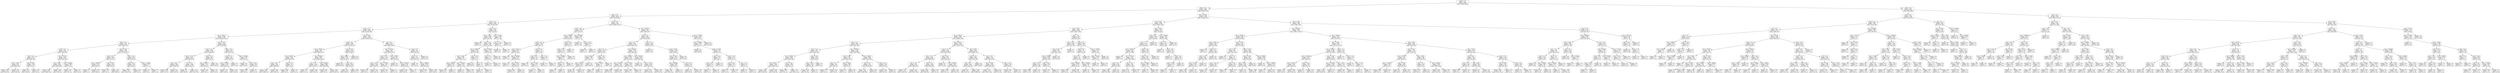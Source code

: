 digraph Tree {
node [shape=box, fontname="helvetica"] ;
edge [fontname="helvetica"] ;
0 [label="x[20] <= 0.5\nentropy = 0.59\nsamples = 58645\nvalue = [50295, 8350]"] ;
1 [label="x[10] <= 0.5\nentropy = 0.469\nsamples = 53611\nvalue = [48249, 5362]"] ;
0 -> 1 [labeldistance=2.5, labelangle=45, headlabel="True"] ;
2 [label="x[25] <= 0.5\nentropy = 0.214\nsamples = 26233\nvalue = [25343, 890]"] ;
1 -> 2 ;
3 [label="x[21] <= 0.5\nentropy = 0.183\nsamples = 24012\nvalue = [23347, 665]"] ;
2 -> 3 ;
4 [label="x[17] <= 0.5\nentropy = 0.169\nsamples = 23826\nvalue = [23228, 598]"] ;
3 -> 4 ;
5 [label="x[1] <= 79665.5\nentropy = 0.243\nsamples = 11087\nvalue = [10642.0, 445.0]"] ;
4 -> 5 ;
6 [label="x[16] <= 0.5\nentropy = 0.301\nsamples = 7041\nvalue = [6664, 377]"] ;
5 -> 6 ;
7 [label="x[18] <= 0.5\nentropy = 0.344\nsamples = 5647\nvalue = [5285, 362]"] ;
6 -> 7 ;
8 [label="x[9] <= 0.5\nentropy = 0.559\nsamples = 1127\nvalue = [980, 147]"] ;
7 -> 8 ;
9 [label="x[4] <= 14.08\nentropy = 0.611\nsamples = 951\nvalue = [808, 143]"] ;
8 -> 9 ;
10 [label="entropy = 0.523\nsamples = 739\nvalue = [652, 87]"] ;
9 -> 10 ;
11 [label="entropy = 0.833\nsamples = 212\nvalue = [156, 56]"] ;
9 -> 11 ;
12 [label="x[5] <= 0.305\nentropy = 0.156\nsamples = 176\nvalue = [172, 4]"] ;
8 -> 12 ;
13 [label="entropy = 0.0\nsamples = 158\nvalue = [158, 0]"] ;
12 -> 13 ;
14 [label="entropy = 0.764\nsamples = 18\nvalue = [14, 4]"] ;
12 -> 14 ;
15 [label="x[1] <= 77970.0\nentropy = 0.276\nsamples = 4520\nvalue = [4305, 215]"] ;
7 -> 15 ;
16 [label="x[5] <= 0.305\nentropy = 0.265\nsamples = 4440\nvalue = [4240, 200]"] ;
15 -> 16 ;
17 [label="entropy = 0.236\nsamples = 4017\nvalue = [3862, 155]"] ;
16 -> 17 ;
18 [label="entropy = 0.489\nsamples = 423\nvalue = [378, 45]"] ;
16 -> 18 ;
19 [label="x[1] <= 78998.0\nentropy = 0.696\nsamples = 80\nvalue = [65, 15]"] ;
15 -> 19 ;
20 [label="entropy = 0.773\nsamples = 66\nvalue = [51, 15]"] ;
19 -> 20 ;
21 [label="entropy = 0.0\nsamples = 14\nvalue = [14, 0]"] ;
19 -> 21 ;
22 [label="x[5] <= 0.255\nentropy = 0.086\nsamples = 1394\nvalue = [1379.0, 15.0]"] ;
6 -> 22 ;
23 [label="x[0] <= 22.5\nentropy = 0.054\nsamples = 1140\nvalue = [1133, 7]"] ;
22 -> 23 ;
24 [label="x[1] <= 21000.0\nentropy = 0.135\nsamples = 213\nvalue = [209, 4]"] ;
23 -> 24 ;
25 [label="entropy = 1.0\nsamples = 2\nvalue = [1, 1]"] ;
24 -> 25 ;
26 [label="entropy = 0.108\nsamples = 211\nvalue = [208, 3]"] ;
24 -> 26 ;
27 [label="x[4] <= 9.39\nentropy = 0.031\nsamples = 927\nvalue = [924, 3]"] ;
23 -> 27 ;
28 [label="entropy = 0.337\nsamples = 16\nvalue = [15, 1]"] ;
27 -> 28 ;
29 [label="entropy = 0.023\nsamples = 911\nvalue = [909, 2]"] ;
27 -> 29 ;
30 [label="x[8] <= 0.5\nentropy = 0.202\nsamples = 254\nvalue = [246, 8]"] ;
22 -> 30 ;
31 [label="x[19] <= 0.5\nentropy = 0.163\nsamples = 251\nvalue = [245, 6]"] ;
30 -> 31 ;
32 [label="entropy = 0.079\nsamples = 206\nvalue = [204.0, 2.0]"] ;
31 -> 32 ;
33 [label="entropy = 0.433\nsamples = 45\nvalue = [41, 4]"] ;
31 -> 33 ;
34 [label="x[3] <= 15500.0\nentropy = 0.918\nsamples = 3\nvalue = [1, 2]"] ;
30 -> 34 ;
35 [label="entropy = 0.0\nsamples = 2\nvalue = [0, 2]"] ;
34 -> 35 ;
36 [label="entropy = 0.0\nsamples = 1\nvalue = [1, 0]"] ;
34 -> 36 ;
37 [label="x[5] <= 0.205\nentropy = 0.123\nsamples = 4046\nvalue = [3978, 68]"] ;
5 -> 37 ;
38 [label="x[16] <= 0.5\nentropy = 0.099\nsamples = 3505\nvalue = [3460, 45]"] ;
37 -> 38 ;
39 [label="x[4] <= 11.115\nentropy = 0.113\nsamples = 2853\nvalue = [2810, 43]"] ;
38 -> 39 ;
40 [label="x[0] <= 28.5\nentropy = 0.065\nsamples = 1304\nvalue = [1294, 10]"] ;
39 -> 40 ;
41 [label="entropy = 0.026\nsamples = 759\nvalue = [757, 2]"] ;
40 -> 41 ;
42 [label="entropy = 0.11\nsamples = 545\nvalue = [537, 8]"] ;
40 -> 42 ;
43 [label="x[7] <= 0.5\nentropy = 0.149\nsamples = 1549\nvalue = [1516, 33]"] ;
39 -> 43 ;
44 [label="entropy = 0.0\nsamples = 99\nvalue = [99, 0]"] ;
43 -> 44 ;
45 [label="entropy = 0.157\nsamples = 1450\nvalue = [1417, 33]"] ;
43 -> 45 ;
46 [label="x[18] <= 0.5\nentropy = 0.03\nsamples = 652\nvalue = [650, 2]"] ;
38 -> 46 ;
47 [label="x[1] <= 99927.5\nentropy = 0.113\nsamples = 132\nvalue = [130, 2]"] ;
46 -> 47 ;
48 [label="entropy = 0.222\nsamples = 56\nvalue = [54, 2]"] ;
47 -> 48 ;
49 [label="entropy = 0.0\nsamples = 76\nvalue = [76, 0]"] ;
47 -> 49 ;
50 [label="entropy = 0.0\nsamples = 520\nvalue = [520, 0]"] ;
46 -> 50 ;
51 [label="x[0] <= 33.5\nentropy = 0.254\nsamples = 541\nvalue = [518, 23]"] ;
37 -> 51 ;
52 [label="x[16] <= 0.5\nentropy = 0.212\nsamples = 448\nvalue = [433, 15]"] ;
51 -> 52 ;
53 [label="x[3] <= 24750.0\nentropy = 0.242\nsamples = 375\nvalue = [360, 15]"] ;
52 -> 53 ;
54 [label="entropy = 0.179\nsamples = 222\nvalue = [216, 6]"] ;
53 -> 54 ;
55 [label="entropy = 0.323\nsamples = 153\nvalue = [144, 9]"] ;
53 -> 55 ;
56 [label="entropy = 0.0\nsamples = 73\nvalue = [73, 0]"] ;
52 -> 56 ;
57 [label="x[1] <= 85500.0\nentropy = 0.423\nsamples = 93\nvalue = [85, 8]"] ;
51 -> 57 ;
58 [label="entropy = 0.0\nsamples = 28\nvalue = [28, 0]"] ;
57 -> 58 ;
59 [label="x[0] <= 42.5\nentropy = 0.538\nsamples = 65\nvalue = [57, 8]"] ;
57 -> 59 ;
60 [label="entropy = 0.634\nsamples = 50\nvalue = [42, 8]"] ;
59 -> 60 ;
61 [label="entropy = 0.0\nsamples = 15\nvalue = [15, 0]"] ;
59 -> 61 ;
62 [label="x[5] <= 0.255\nentropy = 0.094\nsamples = 12739\nvalue = [12586, 153]"] ;
4 -> 62 ;
63 [label="x[16] <= 0.5\nentropy = 0.083\nsamples = 11871\nvalue = [11748, 123]"] ;
62 -> 63 ;
64 [label="x[1] <= 59709.5\nentropy = 0.097\nsamples = 9677\nvalue = [9556, 121]"] ;
63 -> 64 ;
65 [label="x[1] <= 58633.5\nentropy = 0.141\nsamples = 3165\nvalue = [3102, 63]"] ;
64 -> 65 ;
66 [label="x[4] <= 7.89\nentropy = 0.126\nsamples = 3122\nvalue = [3068, 54]"] ;
65 -> 66 ;
67 [label="entropy = 0.101\nsamples = 2519\nvalue = [2486, 33]"] ;
66 -> 67 ;
68 [label="entropy = 0.218\nsamples = 603\nvalue = [582, 21]"] ;
66 -> 68 ;
69 [label="x[15] <= 0.5\nentropy = 0.74\nsamples = 43\nvalue = [34, 9]"] ;
65 -> 69 ;
70 [label="entropy = 0.881\nsamples = 30\nvalue = [21, 9]"] ;
69 -> 70 ;
71 [label="entropy = 0.0\nsamples = 13\nvalue = [13, 0]"] ;
69 -> 71 ;
72 [label="x[1] <= 63998.0\nentropy = 0.073\nsamples = 6512\nvalue = [6454.0, 58.0]"] ;
64 -> 72 ;
73 [label="x[2] <= 7.5\nentropy = 0.019\nsamples = 1107\nvalue = [1105, 2]"] ;
72 -> 73 ;
74 [label="entropy = 0.0\nsamples = 771\nvalue = [771, 0]"] ;
73 -> 74 ;
75 [label="entropy = 0.053\nsamples = 336\nvalue = [334, 2]"] ;
73 -> 75 ;
76 [label="x[1] <= 64098.5\nentropy = 0.083\nsamples = 5405\nvalue = [5349, 56]"] ;
72 -> 76 ;
77 [label="entropy = 0.562\nsamples = 38\nvalue = [33, 5]"] ;
76 -> 77 ;
78 [label="entropy = 0.077\nsamples = 5367\nvalue = [5316, 51]"] ;
76 -> 78 ;
79 [label="x[5] <= 0.125\nentropy = 0.011\nsamples = 2194\nvalue = [2192, 2]"] ;
63 -> 79 ;
80 [label="x[3] <= 5800.0\nentropy = 0.017\nsamples = 1247\nvalue = [1245, 2]"] ;
79 -> 80 ;
81 [label="entropy = 0.0\nsamples = 618\nvalue = [618, 0]"] ;
80 -> 81 ;
82 [label="x[2] <= 8.5\nentropy = 0.031\nsamples = 629\nvalue = [627, 2]"] ;
80 -> 82 ;
83 [label="entropy = 0.0\nsamples = 450\nvalue = [450, 0]"] ;
82 -> 83 ;
84 [label="entropy = 0.088\nsamples = 179\nvalue = [177, 2]"] ;
82 -> 84 ;
85 [label="entropy = 0.0\nsamples = 947\nvalue = [947, 0]"] ;
79 -> 85 ;
86 [label="x[6] <= 8.5\nentropy = 0.217\nsamples = 868\nvalue = [838.0, 30.0]"] ;
62 -> 86 ;
87 [label="x[3] <= 13350.0\nentropy = 0.16\nsamples = 685\nvalue = [669.0, 16.0]"] ;
86 -> 87 ;
88 [label="x[14] <= 0.5\nentropy = 0.226\nsamples = 302\nvalue = [291, 11]"] ;
87 -> 88 ;
89 [label="x[4] <= 6.58\nentropy = 0.164\nsamples = 249\nvalue = [243, 6]"] ;
88 -> 89 ;
90 [label="entropy = 0.353\nsamples = 45\nvalue = [42, 3]"] ;
89 -> 90 ;
91 [label="entropy = 0.111\nsamples = 204\nvalue = [201, 3]"] ;
89 -> 91 ;
92 [label="x[3] <= 11750.0\nentropy = 0.451\nsamples = 53\nvalue = [48, 5]"] ;
88 -> 92 ;
93 [label="entropy = 0.581\nsamples = 36\nvalue = [31, 5]"] ;
92 -> 93 ;
94 [label="entropy = 0.0\nsamples = 17\nvalue = [17, 0]"] ;
92 -> 94 ;
95 [label="x[3] <= 15800.0\nentropy = 0.1\nsamples = 383\nvalue = [378, 5]"] ;
87 -> 95 ;
96 [label="entropy = 0.0\nsamples = 153\nvalue = [153, 0]"] ;
95 -> 96 ;
97 [label="x[1] <= 126500.0\nentropy = 0.151\nsamples = 230\nvalue = [225, 5]"] ;
95 -> 97 ;
98 [label="entropy = 0.128\nsamples = 226\nvalue = [222, 4]"] ;
97 -> 98 ;
99 [label="entropy = 0.811\nsamples = 4\nvalue = [3, 1]"] ;
97 -> 99 ;
100 [label="x[16] <= 0.5\nentropy = 0.39\nsamples = 183\nvalue = [169, 14]"] ;
86 -> 100 ;
101 [label="x[0] <= 27.5\nentropy = 0.45\nsamples = 149\nvalue = [135, 14]"] ;
100 -> 101 ;
102 [label="entropy = 0.0\nsamples = 15\nvalue = [15, 0]"] ;
101 -> 102 ;
103 [label="x[1] <= 30600.0\nentropy = 0.483\nsamples = 134\nvalue = [120, 14]"] ;
101 -> 103 ;
104 [label="entropy = 0.896\nsamples = 16\nvalue = [11, 5]"] ;
103 -> 104 ;
105 [label="entropy = 0.389\nsamples = 118\nvalue = [109, 9]"] ;
103 -> 105 ;
106 [label="entropy = 0.0\nsamples = 34\nvalue = [34, 0]"] ;
100 -> 106 ;
107 [label="x[11] <= 0.5\nentropy = 0.943\nsamples = 186\nvalue = [119, 67]"] ;
3 -> 107 ;
108 [label="x[4] <= 14.84\nentropy = 0.868\nsamples = 166\nvalue = [118, 48]"] ;
107 -> 108 ;
109 [label="entropy = 0.0\nsamples = 6\nvalue = [6, 0]"] ;
108 -> 109 ;
110 [label="x[14] <= 0.5\nentropy = 0.881\nsamples = 160\nvalue = [112, 48]"] ;
108 -> 110 ;
111 [label="x[1] <= 59080.0\nentropy = 0.549\nsamples = 126\nvalue = [110, 16]"] ;
110 -> 111 ;
112 [label="x[4] <= 16.66\nentropy = 0.845\nsamples = 55\nvalue = [40.0, 15.0]"] ;
111 -> 112 ;
113 [label="x[1] <= 58900.0\nentropy = 0.516\nsamples = 26\nvalue = [23, 3]"] ;
112 -> 113 ;
114 [label="entropy = 0.402\nsamples = 25\nvalue = [23, 2]"] ;
113 -> 114 ;
115 [label="entropy = 0.0\nsamples = 1\nvalue = [0, 1]"] ;
113 -> 115 ;
116 [label="x[3] <= 5200.0\nentropy = 0.978\nsamples = 29\nvalue = [17, 12]"] ;
112 -> 116 ;
117 [label="entropy = 0.0\nsamples = 4\nvalue = [4, 0]"] ;
116 -> 117 ;
118 [label="entropy = 0.999\nsamples = 25\nvalue = [13, 12]"] ;
116 -> 118 ;
119 [label="x[0] <= 51.0\nentropy = 0.107\nsamples = 71\nvalue = [70, 1]"] ;
111 -> 119 ;
120 [label="entropy = 0.0\nsamples = 69\nvalue = [69, 0]"] ;
119 -> 120 ;
121 [label="x[2] <= 3.5\nentropy = 1.0\nsamples = 2\nvalue = [1, 1]"] ;
119 -> 121 ;
122 [label="entropy = 0.0\nsamples = 1\nvalue = [0, 1]"] ;
121 -> 122 ;
123 [label="entropy = 0.0\nsamples = 1\nvalue = [1, 0]"] ;
121 -> 123 ;
124 [label="x[3] <= 5250.0\nentropy = 0.323\nsamples = 34\nvalue = [2, 32]"] ;
110 -> 124 ;
125 [label="x[6] <= 6.5\nentropy = 1.0\nsamples = 4\nvalue = [2, 2]"] ;
124 -> 125 ;
126 [label="entropy = 0.0\nsamples = 2\nvalue = [2, 0]"] ;
125 -> 126 ;
127 [label="entropy = 0.0\nsamples = 2\nvalue = [0, 2]"] ;
125 -> 127 ;
128 [label="entropy = 0.0\nsamples = 30\nvalue = [0, 30]"] ;
124 -> 128 ;
129 [label="x[4] <= 15.975\nentropy = 0.286\nsamples = 20\nvalue = [1, 19]"] ;
107 -> 129 ;
130 [label="x[4] <= 15.1\nentropy = 0.918\nsamples = 3\nvalue = [1, 2]"] ;
129 -> 130 ;
131 [label="entropy = 0.0\nsamples = 2\nvalue = [0, 2]"] ;
130 -> 131 ;
132 [label="entropy = 0.0\nsamples = 1\nvalue = [1, 0]"] ;
130 -> 132 ;
133 [label="entropy = 0.0\nsamples = 17\nvalue = [0, 17]"] ;
129 -> 133 ;
134 [label="x[19] <= 0.5\nentropy = 0.473\nsamples = 2221\nvalue = [1996.0, 225.0]"] ;
2 -> 134 ;
135 [label="x[11] <= 0.5\nentropy = 0.918\nsamples = 210\nvalue = [140, 70]"] ;
134 -> 135 ;
136 [label="x[1] <= 74900.0\nentropy = 0.828\nsamples = 188\nvalue = [139, 49]"] ;
135 -> 136 ;
137 [label="x[14] <= 0.5\nentropy = 0.981\nsamples = 112\nvalue = [65, 47]"] ;
136 -> 137 ;
138 [label="x[5] <= 0.025\nentropy = 0.811\nsamples = 84\nvalue = [63, 21]"] ;
137 -> 138 ;
139 [label="entropy = 0.0\nsamples = 1\nvalue = [0, 1]"] ;
138 -> 139 ;
140 [label="x[1] <= 28500.0\nentropy = 0.797\nsamples = 83\nvalue = [63, 20]"] ;
138 -> 140 ;
141 [label="entropy = 0.0\nsamples = 3\nvalue = [0, 3]"] ;
140 -> 141 ;
142 [label="x[5] <= 0.325\nentropy = 0.746\nsamples = 80\nvalue = [63, 17]"] ;
140 -> 142 ;
143 [label="entropy = 0.811\nsamples = 68\nvalue = [51, 17]"] ;
142 -> 143 ;
144 [label="entropy = 0.0\nsamples = 12\nvalue = [12, 0]"] ;
142 -> 144 ;
145 [label="x[22] <= 0.5\nentropy = 0.371\nsamples = 28\nvalue = [2, 26]"] ;
137 -> 145 ;
146 [label="x[6] <= 8.5\nentropy = 0.242\nsamples = 25\nvalue = [1, 24]"] ;
145 -> 146 ;
147 [label="entropy = 0.0\nsamples = 21\nvalue = [0, 21]"] ;
146 -> 147 ;
148 [label="x[4] <= 16.04\nentropy = 0.811\nsamples = 4\nvalue = [1, 3]"] ;
146 -> 148 ;
149 [label="entropy = 0.0\nsamples = 1\nvalue = [1, 0]"] ;
148 -> 149 ;
150 [label="entropy = 0.0\nsamples = 3\nvalue = [0, 3]"] ;
148 -> 150 ;
151 [label="x[2] <= 5.0\nentropy = 0.918\nsamples = 3\nvalue = [1, 2]"] ;
145 -> 151 ;
152 [label="entropy = 0.0\nsamples = 1\nvalue = [1, 0]"] ;
151 -> 152 ;
153 [label="entropy = 0.0\nsamples = 2\nvalue = [0, 2]"] ;
151 -> 153 ;
154 [label="x[6] <= 24.0\nentropy = 0.176\nsamples = 76\nvalue = [74, 2]"] ;
136 -> 154 ;
155 [label="x[0] <= 22.5\nentropy = 0.102\nsamples = 75\nvalue = [74, 1]"] ;
154 -> 155 ;
156 [label="x[1] <= 104000.0\nentropy = 0.811\nsamples = 4\nvalue = [3, 1]"] ;
155 -> 156 ;
157 [label="x[16] <= 0.5\nentropy = 1.0\nsamples = 2\nvalue = [1, 1]"] ;
156 -> 157 ;
158 [label="entropy = 0.0\nsamples = 1\nvalue = [0, 1]"] ;
157 -> 158 ;
159 [label="entropy = 0.0\nsamples = 1\nvalue = [1, 0]"] ;
157 -> 159 ;
160 [label="entropy = 0.0\nsamples = 2\nvalue = [2, 0]"] ;
156 -> 160 ;
161 [label="entropy = 0.0\nsamples = 71\nvalue = [71, 0]"] ;
155 -> 161 ;
162 [label="entropy = 0.0\nsamples = 1\nvalue = [0, 1]"] ;
154 -> 162 ;
163 [label="x[1] <= 83400.0\nentropy = 0.267\nsamples = 22\nvalue = [1, 21]"] ;
135 -> 163 ;
164 [label="entropy = 0.0\nsamples = 19\nvalue = [0, 19]"] ;
163 -> 164 ;
165 [label="x[0] <= 31.5\nentropy = 0.918\nsamples = 3\nvalue = [1, 2]"] ;
163 -> 165 ;
166 [label="entropy = 0.0\nsamples = 1\nvalue = [1, 0]"] ;
165 -> 166 ;
167 [label="entropy = 0.0\nsamples = 2\nvalue = [0, 2]"] ;
165 -> 167 ;
168 [label="x[1] <= 98225.0\nentropy = 0.392\nsamples = 2011\nvalue = [1856, 155]"] ;
134 -> 168 ;
169 [label="x[16] <= 0.5\nentropy = 0.452\nsamples = 1586\nvalue = [1436, 150]"] ;
168 -> 169 ;
170 [label="x[7] <= 0.5\nentropy = 0.497\nsamples = 1304\nvalue = [1162, 142]"] ;
169 -> 170 ;
171 [label="x[8] <= 0.5\nentropy = 0.152\nsamples = 182\nvalue = [178, 4]"] ;
170 -> 171 ;
172 [label="x[3] <= 6150.0\nentropy = 0.091\nsamples = 174\nvalue = [172, 2]"] ;
171 -> 172 ;
173 [label="x[3] <= 5800.0\nentropy = 0.189\nsamples = 69\nvalue = [67, 2]"] ;
172 -> 173 ;
174 [label="entropy = 0.0\nsamples = 59\nvalue = [59, 0]"] ;
173 -> 174 ;
175 [label="entropy = 0.722\nsamples = 10\nvalue = [8, 2]"] ;
173 -> 175 ;
176 [label="entropy = 0.0\nsamples = 105\nvalue = [105, 0]"] ;
172 -> 176 ;
177 [label="x[15] <= 0.5\nentropy = 0.811\nsamples = 8\nvalue = [6, 2]"] ;
171 -> 177 ;
178 [label="x[1] <= 53000.0\nentropy = 1.0\nsamples = 4\nvalue = [2, 2]"] ;
177 -> 178 ;
179 [label="entropy = 0.0\nsamples = 2\nvalue = [0, 2]"] ;
178 -> 179 ;
180 [label="entropy = 0.0\nsamples = 2\nvalue = [2, 0]"] ;
178 -> 180 ;
181 [label="entropy = 0.0\nsamples = 4\nvalue = [4, 0]"] ;
177 -> 181 ;
182 [label="x[1] <= 44200.0\nentropy = 0.538\nsamples = 1122\nvalue = [984, 138]"] ;
170 -> 182 ;
183 [label="x[1] <= 41800.0\nentropy = 0.813\nsamples = 179\nvalue = [134, 45]"] ;
182 -> 183 ;
184 [label="x[1] <= 34430.0\nentropy = 0.714\nsamples = 148\nvalue = [119, 29]"] ;
183 -> 184 ;
185 [label="entropy = 0.892\nsamples = 68\nvalue = [47, 21]"] ;
184 -> 185 ;
186 [label="entropy = 0.469\nsamples = 80\nvalue = [72, 8]"] ;
184 -> 186 ;
187 [label="x[5] <= 0.195\nentropy = 0.999\nsamples = 31\nvalue = [15, 16]"] ;
183 -> 187 ;
188 [label="entropy = 0.949\nsamples = 19\nvalue = [12, 7]"] ;
187 -> 188 ;
189 [label="entropy = 0.811\nsamples = 12\nvalue = [3, 9]"] ;
187 -> 189 ;
190 [label="x[1] <= 46250.0\nentropy = 0.465\nsamples = 943\nvalue = [850, 93]"] ;
182 -> 190 ;
191 [label="entropy = 0.0\nsamples = 38\nvalue = [38, 0]"] ;
190 -> 191 ;
192 [label="x[4] <= 15.25\nentropy = 0.478\nsamples = 905\nvalue = [812, 93]"] ;
190 -> 192 ;
193 [label="entropy = 0.451\nsamples = 879\nvalue = [796, 83]"] ;
192 -> 193 ;
194 [label="entropy = 0.961\nsamples = 26\nvalue = [16, 10]"] ;
192 -> 194 ;
195 [label="x[7] <= 0.5\nentropy = 0.186\nsamples = 282\nvalue = [274, 8]"] ;
169 -> 195 ;
196 [label="entropy = 0.0\nsamples = 75\nvalue = [75, 0]"] ;
195 -> 196 ;
197 [label="x[4] <= 14.08\nentropy = 0.236\nsamples = 207\nvalue = [199, 8]"] ;
195 -> 197 ;
198 [label="x[3] <= 7100.0\nentropy = 0.29\nsamples = 157\nvalue = [149, 8]"] ;
197 -> 198 ;
199 [label="x[1] <= 69200.0\nentropy = 0.469\nsamples = 60\nvalue = [54, 6]"] ;
198 -> 199 ;
200 [label="entropy = 0.661\nsamples = 35\nvalue = [29.0, 6.0]"] ;
199 -> 200 ;
201 [label="entropy = 0.0\nsamples = 25\nvalue = [25, 0]"] ;
199 -> 201 ;
202 [label="x[2] <= 6.5\nentropy = 0.145\nsamples = 97\nvalue = [95, 2]"] ;
198 -> 202 ;
203 [label="entropy = 0.0\nsamples = 59\nvalue = [59, 0]"] ;
202 -> 203 ;
204 [label="entropy = 0.297\nsamples = 38\nvalue = [36, 2]"] ;
202 -> 204 ;
205 [label="entropy = 0.0\nsamples = 50\nvalue = [50, 0]"] ;
197 -> 205 ;
206 [label="x[1] <= 117400.0\nentropy = 0.092\nsamples = 425\nvalue = [420, 5]"] ;
168 -> 206 ;
207 [label="x[3] <= 13900.0\nentropy = 0.187\nsamples = 175\nvalue = [170, 5]"] ;
206 -> 207 ;
208 [label="entropy = 0.0\nsamples = 99\nvalue = [99, 0]"] ;
207 -> 208 ;
209 [label="x[4] <= 14.195\nentropy = 0.35\nsamples = 76\nvalue = [71, 5]"] ;
207 -> 209 ;
210 [label="x[0] <= 22.5\nentropy = 0.127\nsamples = 57\nvalue = [56, 1]"] ;
209 -> 210 ;
211 [label="x[2] <= 4.0\nentropy = 0.811\nsamples = 4\nvalue = [3, 1]"] ;
210 -> 211 ;
212 [label="entropy = 1.0\nsamples = 2\nvalue = [1, 1]"] ;
211 -> 212 ;
213 [label="entropy = 0.0\nsamples = 2\nvalue = [2, 0]"] ;
211 -> 213 ;
214 [label="entropy = 0.0\nsamples = 53\nvalue = [53, 0]"] ;
210 -> 214 ;
215 [label="x[14] <= 0.5\nentropy = 0.742\nsamples = 19\nvalue = [15, 4]"] ;
209 -> 215 ;
216 [label="x[11] <= 0.5\nentropy = 0.353\nsamples = 15\nvalue = [14, 1]"] ;
215 -> 216 ;
217 [label="entropy = 0.0\nsamples = 11\nvalue = [11, 0]"] ;
216 -> 217 ;
218 [label="entropy = 0.811\nsamples = 4\nvalue = [3, 1]"] ;
216 -> 218 ;
219 [label="x[2] <= 7.5\nentropy = 0.811\nsamples = 4\nvalue = [1, 3]"] ;
215 -> 219 ;
220 [label="entropy = 0.0\nsamples = 3\nvalue = [0, 3]"] ;
219 -> 220 ;
221 [label="entropy = 0.0\nsamples = 1\nvalue = [1, 0]"] ;
219 -> 221 ;
222 [label="entropy = 0.0\nsamples = 250\nvalue = [250, 0]"] ;
206 -> 222 ;
223 [label="x[3] <= 12175.0\nentropy = 0.642\nsamples = 27378\nvalue = [22906, 4472]"] ;
1 -> 223 ;
224 [label="x[5] <= 0.305\nentropy = 0.518\nsamples = 22636\nvalue = [20011, 2625]"] ;
223 -> 224 ;
225 [label="x[4] <= 15.98\nentropy = 0.387\nsamples = 21605\nvalue = [19971, 1634]"] ;
224 -> 225 ;
226 [label="x[1] <= 34850.0\nentropy = 0.342\nsamples = 21241\nvalue = [19886, 1355]"] ;
225 -> 226 ;
227 [label="x[4] <= 11.1\nentropy = 0.605\nsamples = 4159\nvalue = [3543, 616]"] ;
226 -> 227 ;
228 [label="x[13] <= 0.5\nentropy = 0.461\nsamples = 2151\nvalue = [1941, 210]"] ;
227 -> 228 ;
229 [label="x[1] <= 33998.0\nentropy = 0.397\nsamples = 2089\nvalue = [1925, 164]"] ;
228 -> 229 ;
230 [label="x[3] <= 6987.5\nentropy = 0.363\nsamples = 1979\nvalue = [1842, 137]"] ;
229 -> 230 ;
231 [label="entropy = 0.316\nsamples = 1629\nvalue = [1536, 93]"] ;
230 -> 231 ;
232 [label="entropy = 0.546\nsamples = 350\nvalue = [306, 44]"] ;
230 -> 232 ;
233 [label="x[4] <= 7.67\nentropy = 0.804\nsamples = 110\nvalue = [83, 27]"] ;
229 -> 233 ;
234 [label="entropy = 0.963\nsamples = 31\nvalue = [19, 12]"] ;
233 -> 234 ;
235 [label="entropy = 0.701\nsamples = 79\nvalue = [64.0, 15.0]"] ;
233 -> 235 ;
236 [label="x[2] <= 12.0\nentropy = 0.824\nsamples = 62\nvalue = [16, 46]"] ;
228 -> 236 ;
237 [label="x[0] <= 36.0\nentropy = 0.784\nsamples = 60\nvalue = [14, 46]"] ;
236 -> 237 ;
238 [label="entropy = 0.736\nsamples = 58\nvalue = [12, 46]"] ;
237 -> 238 ;
239 [label="entropy = 0.0\nsamples = 2\nvalue = [2, 0]"] ;
237 -> 239 ;
240 [label="entropy = 0.0\nsamples = 2\nvalue = [2, 0]"] ;
236 -> 240 ;
241 [label="x[1] <= 19984.0\nentropy = 0.726\nsamples = 2008\nvalue = [1602, 406]"] ;
227 -> 241 ;
242 [label="x[5] <= 0.155\nentropy = 0.973\nsamples = 146\nvalue = [59.0, 87.0]"] ;
241 -> 242 ;
243 [label="x[6] <= 2.5\nentropy = 0.65\nsamples = 60\nvalue = [50, 10]"] ;
242 -> 243 ;
244 [label="entropy = 0.874\nsamples = 17\nvalue = [12, 5]"] ;
243 -> 244 ;
245 [label="entropy = 0.519\nsamples = 43\nvalue = [38, 5]"] ;
243 -> 245 ;
246 [label="x[1] <= 7300.0\nentropy = 0.484\nsamples = 86\nvalue = [9, 77]"] ;
242 -> 246 ;
247 [label="entropy = 0.0\nsamples = 1\nvalue = [1, 0]"] ;
246 -> 247 ;
248 [label="entropy = 0.45\nsamples = 85\nvalue = [8, 77]"] ;
246 -> 248 ;
249 [label="x[1] <= 33620.0\nentropy = 0.661\nsamples = 1862\nvalue = [1543, 319]"] ;
241 -> 249 ;
250 [label="x[13] <= 0.5\nentropy = 0.612\nsamples = 1715\nvalue = [1456, 259]"] ;
249 -> 250 ;
251 [label="entropy = 0.53\nsamples = 1646\nvalue = [1448, 198]"] ;
250 -> 251 ;
252 [label="entropy = 0.518\nsamples = 69\nvalue = [8, 61]"] ;
250 -> 252 ;
253 [label="x[13] <= 0.5\nentropy = 0.976\nsamples = 147\nvalue = [87, 60]"] ;
249 -> 253 ;
254 [label="entropy = 0.954\nsamples = 139\nvalue = [87, 52]"] ;
253 -> 254 ;
255 [label="entropy = 0.0\nsamples = 8\nvalue = [0, 8]"] ;
253 -> 255 ;
256 [label="x[1] <= 59513.5\nentropy = 0.257\nsamples = 17082\nvalue = [16343, 739]"] ;
226 -> 256 ;
257 [label="x[13] <= 0.5\nentropy = 0.315\nsamples = 10321\nvalue = [9735, 586]"] ;
256 -> 257 ;
258 [label="x[4] <= 13.53\nentropy = 0.272\nsamples = 9806\nvalue = [9349, 457]"] ;
257 -> 258 ;
259 [label="x[4] <= 7.89\nentropy = 0.24\nsamples = 8797\nvalue = [8450, 347]"] ;
258 -> 259 ;
260 [label="entropy = 0.14\nsamples = 2278\nvalue = [2233, 45]"] ;
259 -> 260 ;
261 [label="entropy = 0.271\nsamples = 6519\nvalue = [6217, 302]"] ;
259 -> 261 ;
262 [label="x[21] <= 0.5\nentropy = 0.497\nsamples = 1009\nvalue = [899, 110]"] ;
258 -> 262 ;
263 [label="entropy = 0.459\nsamples = 991\nvalue = [895, 96]"] ;
262 -> 263 ;
264 [label="entropy = 0.764\nsamples = 18\nvalue = [4, 14]"] ;
262 -> 264 ;
265 [label="x[0] <= 23.5\nentropy = 0.812\nsamples = 515\nvalue = [386, 129]"] ;
257 -> 265 ;
266 [label="entropy = 0.0\nsamples = 20\nvalue = [0, 20]"] ;
265 -> 266 ;
267 [label="x[1] <= 49950.0\nentropy = 0.761\nsamples = 495\nvalue = [386, 109]"] ;
265 -> 267 ;
268 [label="entropy = 0.961\nsamples = 117\nvalue = [45, 72]"] ;
267 -> 268 ;
269 [label="entropy = 0.462\nsamples = 378\nvalue = [341, 37]"] ;
267 -> 269 ;
270 [label="x[4] <= 9.895\nentropy = 0.156\nsamples = 6761\nvalue = [6608, 153]"] ;
256 -> 270 ;
271 [label="x[18] <= 0.5\nentropy = 0.091\nsamples = 2506\nvalue = [2477, 29]"] ;
270 -> 271 ;
272 [label="x[4] <= 6.1\nentropy = 0.097\nsamples = 2324\nvalue = [2295, 29]"] ;
271 -> 272 ;
273 [label="entropy = 0.0\nsamples = 297\nvalue = [297, 0]"] ;
272 -> 273 ;
274 [label="entropy = 0.108\nsamples = 2027\nvalue = [1998, 29]"] ;
272 -> 274 ;
275 [label="entropy = 0.0\nsamples = 182\nvalue = [182, 0]"] ;
271 -> 275 ;
276 [label="x[2] <= 14.5\nentropy = 0.19\nsamples = 4255\nvalue = [4131, 124]"] ;
270 -> 276 ;
277 [label="x[4] <= 14.985\nentropy = 0.184\nsamples = 4209\nvalue = [4091, 118]"] ;
276 -> 277 ;
278 [label="entropy = 0.175\nsamples = 4125\nvalue = [4017, 108]"] ;
277 -> 278 ;
279 [label="entropy = 0.527\nsamples = 84\nvalue = [74, 10]"] ;
277 -> 279 ;
280 [label="x[0] <= 37.5\nentropy = 0.559\nsamples = 46\nvalue = [40, 6]"] ;
276 -> 280 ;
281 [label="entropy = 0.696\nsamples = 32\nvalue = [26, 6]"] ;
280 -> 281 ;
282 [label="entropy = 0.0\nsamples = 14\nvalue = [14, 0]"] ;
280 -> 282 ;
283 [label="x[2] <= 2.5\nentropy = 0.784\nsamples = 364\nvalue = [85, 279]"] ;
225 -> 283 ;
284 [label="x[4] <= 21.9\nentropy = 0.299\nsamples = 189\nvalue = [10, 179]"] ;
283 -> 284 ;
285 [label="x[5] <= 0.255\nentropy = 0.255\nsamples = 187\nvalue = [8.0, 179.0]"] ;
284 -> 285 ;
286 [label="x[3] <= 11500.0\nentropy = 0.289\nsamples = 158\nvalue = [8, 150]"] ;
285 -> 286 ;
287 [label="x[22] <= 0.5\nentropy = 0.179\nsamples = 148\nvalue = [4, 144]"] ;
286 -> 287 ;
288 [label="entropy = 0.066\nsamples = 128\nvalue = [1, 127]"] ;
287 -> 288 ;
289 [label="entropy = 0.61\nsamples = 20\nvalue = [3, 17]"] ;
287 -> 289 ;
290 [label="x[0] <= 25.5\nentropy = 0.971\nsamples = 10\nvalue = [4, 6]"] ;
286 -> 290 ;
291 [label="entropy = 0.918\nsamples = 6\nvalue = [4, 2]"] ;
290 -> 291 ;
292 [label="entropy = 0.0\nsamples = 4\nvalue = [0, 4]"] ;
290 -> 292 ;
293 [label="entropy = 0.0\nsamples = 29\nvalue = [0, 29]"] ;
285 -> 293 ;
294 [label="entropy = 0.0\nsamples = 2\nvalue = [2, 0]"] ;
284 -> 294 ;
295 [label="x[14] <= 0.5\nentropy = 0.985\nsamples = 175\nvalue = [75, 100]"] ;
283 -> 295 ;
296 [label="x[0] <= 43.0\nentropy = 1.0\nsamples = 143\nvalue = [73, 70]"] ;
295 -> 296 ;
297 [label="x[11] <= 0.5\nentropy = 1.0\nsamples = 140\nvalue = [70, 70]"] ;
296 -> 297 ;
298 [label="x[1] <= 39500.0\nentropy = 0.976\nsamples = 115\nvalue = [68, 47]"] ;
297 -> 298 ;
299 [label="entropy = 0.881\nsamples = 30\nvalue = [9, 21]"] ;
298 -> 299 ;
300 [label="entropy = 0.888\nsamples = 85\nvalue = [59.0, 26.0]"] ;
298 -> 300 ;
301 [label="x[1] <= 55000.0\nentropy = 0.402\nsamples = 25\nvalue = [2, 23]"] ;
297 -> 301 ;
302 [label="entropy = 0.0\nsamples = 15\nvalue = [0, 15]"] ;
301 -> 302 ;
303 [label="entropy = 0.722\nsamples = 10\nvalue = [2, 8]"] ;
301 -> 303 ;
304 [label="entropy = 0.0\nsamples = 3\nvalue = [3, 0]"] ;
296 -> 304 ;
305 [label="x[1] <= 33780.0\nentropy = 0.337\nsamples = 32\nvalue = [2, 30]"] ;
295 -> 305 ;
306 [label="x[4] <= 16.335\nentropy = 0.918\nsamples = 6\nvalue = [2, 4]"] ;
305 -> 306 ;
307 [label="entropy = 0.0\nsamples = 2\nvalue = [2, 0]"] ;
306 -> 307 ;
308 [label="entropy = 0.0\nsamples = 4\nvalue = [0, 4]"] ;
306 -> 308 ;
309 [label="entropy = 0.0\nsamples = 26\nvalue = [0, 26]"] ;
305 -> 309 ;
310 [label="x[5] <= 0.365\nentropy = 0.237\nsamples = 1031\nvalue = [40, 991]"] ;
224 -> 310 ;
311 [label="x[6] <= 10.5\nentropy = 0.295\nsamples = 729\nvalue = [38, 691]"] ;
310 -> 311 ;
312 [label="x[2] <= 7.5\nentropy = 0.312\nsamples = 677\nvalue = [38, 639]"] ;
311 -> 312 ;
313 [label="x[1] <= 10800.0\nentropy = 0.283\nsamples = 629\nvalue = [31, 598]"] ;
312 -> 313 ;
314 [label="entropy = 0.0\nsamples = 1\nvalue = [1, 0]"] ;
313 -> 314 ;
315 [label="x[3] <= 11100.0\nentropy = 0.277\nsamples = 628\nvalue = [30.0, 598.0]"] ;
313 -> 315 ;
316 [label="x[15] <= 0.5\nentropy = 0.216\nsamples = 466\nvalue = [16, 450]"] ;
315 -> 316 ;
317 [label="entropy = 0.252\nsamples = 380\nvalue = [16, 364]"] ;
316 -> 317 ;
318 [label="entropy = 0.0\nsamples = 86\nvalue = [0, 86]"] ;
316 -> 318 ;
319 [label="x[0] <= 32.5\nentropy = 0.424\nsamples = 162\nvalue = [14, 148]"] ;
315 -> 319 ;
320 [label="entropy = 0.352\nsamples = 151\nvalue = [10, 141]"] ;
319 -> 320 ;
321 [label="entropy = 0.946\nsamples = 11\nvalue = [4, 7]"] ;
319 -> 321 ;
322 [label="x[18] <= 0.5\nentropy = 0.599\nsamples = 48\nvalue = [7, 41]"] ;
312 -> 322 ;
323 [label="x[0] <= 27.5\nentropy = 0.855\nsamples = 25\nvalue = [7.0, 18.0]"] ;
322 -> 323 ;
324 [label="x[1] <= 25700.0\nentropy = 0.949\nsamples = 19\nvalue = [7, 12]"] ;
323 -> 324 ;
325 [label="entropy = 0.0\nsamples = 1\nvalue = [1, 0]"] ;
324 -> 325 ;
326 [label="entropy = 0.918\nsamples = 18\nvalue = [6, 12]"] ;
324 -> 326 ;
327 [label="entropy = 0.0\nsamples = 6\nvalue = [0, 6]"] ;
323 -> 327 ;
328 [label="entropy = 0.0\nsamples = 23\nvalue = [0, 23]"] ;
322 -> 328 ;
329 [label="entropy = 0.0\nsamples = 52\nvalue = [0, 52]"] ;
311 -> 329 ;
330 [label="x[1] <= 24348.0\nentropy = 0.057\nsamples = 302\nvalue = [2, 300]"] ;
310 -> 330 ;
331 [label="x[6] <= 4.5\nentropy = 0.161\nsamples = 85\nvalue = [2, 83]"] ;
330 -> 331 ;
332 [label="entropy = 0.0\nsamples = 57\nvalue = [0, 57]"] ;
331 -> 332 ;
333 [label="x[4] <= 9.84\nentropy = 0.371\nsamples = 28\nvalue = [2, 26]"] ;
331 -> 333 ;
334 [label="entropy = 0.0\nsamples = 9\nvalue = [0, 9]"] ;
333 -> 334 ;
335 [label="x[6] <= 6.5\nentropy = 0.485\nsamples = 19\nvalue = [2, 17]"] ;
333 -> 335 ;
336 [label="x[4] <= 11.05\nentropy = 0.918\nsamples = 6\nvalue = [2, 4]"] ;
335 -> 336 ;
337 [label="entropy = 0.0\nsamples = 1\nvalue = [1, 0]"] ;
336 -> 337 ;
338 [label="entropy = 0.722\nsamples = 5\nvalue = [1, 4]"] ;
336 -> 338 ;
339 [label="entropy = 0.0\nsamples = 13\nvalue = [0, 13]"] ;
335 -> 339 ;
340 [label="entropy = 0.0\nsamples = 217\nvalue = [0, 217]"] ;
330 -> 340 ;
341 [label="x[4] <= 15.45\nentropy = 0.964\nsamples = 4742\nvalue = [2895, 1847]"] ;
223 -> 341 ;
342 [label="x[1] <= 49550.0\nentropy = 0.943\nsamples = 4423\nvalue = [2827.0, 1596.0]"] ;
341 -> 342 ;
343 [label="x[1] <= 41950.0\nentropy = 0.499\nsamples = 994\nvalue = [109, 885]"] ;
342 -> 343 ;
344 [label="x[5] <= 0.305\nentropy = 0.199\nsamples = 518\nvalue = [16, 502]"] ;
343 -> 344 ;
345 [label="entropy = 0.0\nsamples = 2\nvalue = [2, 0]"] ;
344 -> 345 ;
346 [label="x[19] <= 0.5\nentropy = 0.18\nsamples = 516\nvalue = [14, 502]"] ;
344 -> 346 ;
347 [label="x[15] <= 0.5\nentropy = 0.226\nsamples = 384\nvalue = [14, 370]"] ;
346 -> 347 ;
348 [label="x[4] <= 10.125\nentropy = 0.253\nsamples = 331\nvalue = [14, 317]"] ;
347 -> 348 ;
349 [label="entropy = 0.169\nsamples = 160\nvalue = [4, 156]"] ;
348 -> 349 ;
350 [label="entropy = 0.321\nsamples = 171\nvalue = [10, 161]"] ;
348 -> 350 ;
351 [label="entropy = 0.0\nsamples = 53\nvalue = [0, 53]"] ;
347 -> 351 ;
352 [label="entropy = 0.0\nsamples = 132\nvalue = [0, 132]"] ;
346 -> 352 ;
353 [label="x[5] <= 0.305\nentropy = 0.713\nsamples = 476\nvalue = [93, 383]"] ;
343 -> 353 ;
354 [label="x[2] <= 0.5\nentropy = 0.641\nsamples = 86\nvalue = [72.0, 14.0]"] ;
353 -> 354 ;
355 [label="entropy = 0.0\nsamples = 12\nvalue = [12, 0]"] ;
354 -> 355 ;
356 [label="x[19] <= 0.5\nentropy = 0.7\nsamples = 74\nvalue = [60, 14]"] ;
354 -> 356 ;
357 [label="x[15] <= 0.5\nentropy = 0.491\nsamples = 56\nvalue = [50, 6]"] ;
356 -> 357 ;
358 [label="entropy = 0.267\nsamples = 44\nvalue = [42, 2]"] ;
357 -> 358 ;
359 [label="entropy = 0.918\nsamples = 12\nvalue = [8, 4]"] ;
357 -> 359 ;
360 [label="x[6] <= 5.5\nentropy = 0.991\nsamples = 18\nvalue = [10, 8]"] ;
356 -> 360 ;
361 [label="entropy = 0.946\nsamples = 11\nvalue = [4, 7]"] ;
360 -> 361 ;
362 [label="entropy = 0.592\nsamples = 7\nvalue = [6, 1]"] ;
360 -> 362 ;
363 [label="x[4] <= 12.785\nentropy = 0.303\nsamples = 390\nvalue = [21, 369]"] ;
353 -> 363 ;
364 [label="x[4] <= 11.485\nentropy = 0.22\nsamples = 284\nvalue = [10, 274]"] ;
363 -> 364 ;
365 [label="x[4] <= 9.975\nentropy = 0.286\nsamples = 200\nvalue = [10, 190]"] ;
364 -> 365 ;
366 [label="entropy = 0.147\nsamples = 95\nvalue = [2, 93]"] ;
365 -> 366 ;
367 [label="entropy = 0.389\nsamples = 105\nvalue = [8, 97]"] ;
365 -> 367 ;
368 [label="entropy = 0.0\nsamples = 84\nvalue = [0, 84]"] ;
364 -> 368 ;
369 [label="x[1] <= 43566.0\nentropy = 0.481\nsamples = 106\nvalue = [11, 95]"] ;
363 -> 369 ;
370 [label="entropy = 0.0\nsamples = 20\nvalue = [0, 20]"] ;
369 -> 370 ;
371 [label="x[1] <= 43948.0\nentropy = 0.552\nsamples = 86\nvalue = [11, 75]"] ;
369 -> 371 ;
372 [label="entropy = 0.0\nsamples = 1\nvalue = [1, 0]"] ;
371 -> 372 ;
373 [label="entropy = 0.523\nsamples = 85\nvalue = [10, 75]"] ;
371 -> 373 ;
374 [label="x[3] <= 16450.0\nentropy = 0.736\nsamples = 3429\nvalue = [2718, 711]"] ;
342 -> 374 ;
375 [label="x[5] <= 0.305\nentropy = 0.345\nsamples = 1844\nvalue = [1725.0, 119.0]"] ;
374 -> 375 ;
376 [label="x[1] <= 59440.0\nentropy = 0.298\nsamples = 1820\nvalue = [1724, 96]"] ;
375 -> 376 ;
377 [label="x[3] <= 15550.0\nentropy = 0.492\nsamples = 410\nvalue = [366, 44]"] ;
376 -> 377 ;
378 [label="x[1] <= 53925.5\nentropy = 0.425\nsamples = 381\nvalue = [348, 33]"] ;
377 -> 378 ;
379 [label="entropy = 0.247\nsamples = 219\nvalue = [210, 9]"] ;
378 -> 379 ;
380 [label="entropy = 0.605\nsamples = 162\nvalue = [138, 24]"] ;
378 -> 380 ;
381 [label="x[24] <= 0.5\nentropy = 0.958\nsamples = 29\nvalue = [18, 11]"] ;
377 -> 381 ;
382 [label="entropy = 0.0\nsamples = 5\nvalue = [0, 5]"] ;
381 -> 382 ;
383 [label="entropy = 0.811\nsamples = 24\nvalue = [18, 6]"] ;
381 -> 383 ;
384 [label="x[4] <= 14.24\nentropy = 0.228\nsamples = 1410\nvalue = [1358, 52]"] ;
376 -> 384 ;
385 [label="x[1] <= 132500.0\nentropy = 0.196\nsamples = 1355\nvalue = [1314, 41]"] ;
384 -> 385 ;
386 [label="entropy = 0.175\nsamples = 1298\nvalue = [1264, 34]"] ;
385 -> 386 ;
387 [label="entropy = 0.537\nsamples = 57\nvalue = [50, 7]"] ;
385 -> 387 ;
388 [label="x[0] <= 50.0\nentropy = 0.722\nsamples = 55\nvalue = [44, 11]"] ;
384 -> 388 ;
389 [label="entropy = 0.691\nsamples = 54\nvalue = [44, 10]"] ;
388 -> 389 ;
390 [label="entropy = 0.0\nsamples = 1\nvalue = [0, 1]"] ;
388 -> 390 ;
391 [label="x[12] <= 0.5\nentropy = 0.25\nsamples = 24\nvalue = [1, 23]"] ;
375 -> 391 ;
392 [label="entropy = 0.0\nsamples = 17\nvalue = [0, 17]"] ;
391 -> 392 ;
393 [label="x[6] <= 5.5\nentropy = 0.592\nsamples = 7\nvalue = [1, 6]"] ;
391 -> 393 ;
394 [label="entropy = 0.0\nsamples = 5\nvalue = [0, 5]"] ;
393 -> 394 ;
395 [label="x[4] <= 11.23\nentropy = 1.0\nsamples = 2\nvalue = [1, 1]"] ;
393 -> 395 ;
396 [label="entropy = 0.0\nsamples = 1\nvalue = [1, 0]"] ;
395 -> 396 ;
397 [label="entropy = 0.0\nsamples = 1\nvalue = [0, 1]"] ;
395 -> 397 ;
398 [label="x[5] <= 0.305\nentropy = 0.953\nsamples = 1585\nvalue = [993, 592]"] ;
374 -> 398 ;
399 [label="x[5] <= 0.255\nentropy = 0.363\nsamples = 1013\nvalue = [943, 70]"] ;
398 -> 399 ;
400 [label="x[1] <= 71700.0\nentropy = 0.24\nsamples = 633\nvalue = [608, 25]"] ;
399 -> 400 ;
401 [label="x[3] <= 17250.0\nentropy = 0.706\nsamples = 26\nvalue = [21, 5]"] ;
400 -> 401 ;
402 [label="entropy = 0.286\nsamples = 20\nvalue = [19, 1]"] ;
401 -> 402 ;
403 [label="entropy = 0.918\nsamples = 6\nvalue = [2, 4]"] ;
401 -> 403 ;
404 [label="x[4] <= 7.585\nentropy = 0.209\nsamples = 607\nvalue = [587, 20]"] ;
400 -> 404 ;
405 [label="entropy = 0.0\nsamples = 60\nvalue = [60, 0]"] ;
404 -> 405 ;
406 [label="entropy = 0.226\nsamples = 547\nvalue = [527, 20]"] ;
404 -> 406 ;
407 [label="x[4] <= 9.095\nentropy = 0.525\nsamples = 380\nvalue = [335, 45]"] ;
399 -> 407 ;
408 [label="x[6] <= 4.5\nentropy = 0.231\nsamples = 80\nvalue = [77, 3]"] ;
407 -> 408 ;
409 [label="entropy = 0.378\nsamples = 41\nvalue = [38, 3]"] ;
408 -> 409 ;
410 [label="entropy = 0.0\nsamples = 39\nvalue = [39, 0]"] ;
408 -> 410 ;
411 [label="x[3] <= 24625.0\nentropy = 0.584\nsamples = 300\nvalue = [258.0, 42.0]"] ;
407 -> 411 ;
412 [label="entropy = 0.538\nsamples = 268\nvalue = [235, 33]"] ;
411 -> 412 ;
413 [label="entropy = 0.857\nsamples = 32\nvalue = [23, 9]"] ;
411 -> 413 ;
414 [label="x[5] <= 0.355\nentropy = 0.428\nsamples = 572\nvalue = [50, 522]"] ;
398 -> 414 ;
415 [label="x[0] <= 22.5\nentropy = 0.517\nsamples = 294\nvalue = [34, 260]"] ;
414 -> 415 ;
416 [label="x[2] <= 2.5\nentropy = 0.881\nsamples = 30\nvalue = [9, 21]"] ;
415 -> 416 ;
417 [label="entropy = 0.996\nsamples = 13\nvalue = [7, 6]"] ;
416 -> 417 ;
418 [label="entropy = 0.523\nsamples = 17\nvalue = [2, 15]"] ;
416 -> 418 ;
419 [label="x[4] <= 8.89\nentropy = 0.452\nsamples = 264\nvalue = [25, 239]"] ;
415 -> 419 ;
420 [label="entropy = 0.151\nsamples = 46\nvalue = [1, 45]"] ;
419 -> 420 ;
421 [label="entropy = 0.5\nsamples = 218\nvalue = [24, 194]"] ;
419 -> 421 ;
422 [label="x[4] <= 11.77\nentropy = 0.318\nsamples = 278\nvalue = [16, 262]"] ;
414 -> 422 ;
423 [label="x[5] <= 0.495\nentropy = 0.397\nsamples = 191\nvalue = [15, 176]"] ;
422 -> 423 ;
424 [label="entropy = 0.366\nsamples = 186\nvalue = [13.0, 173.0]"] ;
423 -> 424 ;
425 [label="entropy = 0.971\nsamples = 5\nvalue = [2, 3]"] ;
423 -> 425 ;
426 [label="x[16] <= 0.5\nentropy = 0.091\nsamples = 87\nvalue = [1, 86]"] ;
422 -> 426 ;
427 [label="entropy = 0.0\nsamples = 73\nvalue = [0, 73]"] ;
426 -> 427 ;
428 [label="entropy = 0.371\nsamples = 14\nvalue = [1, 13]"] ;
426 -> 428 ;
429 [label="x[14] <= 0.5\nentropy = 0.747\nsamples = 319\nvalue = [68, 251]"] ;
341 -> 429 ;
430 [label="x[1] <= 89000.0\nentropy = 0.837\nsamples = 247\nvalue = [66, 181]"] ;
429 -> 430 ;
431 [label="x[5] <= 0.305\nentropy = 0.584\nsamples = 193\nvalue = [27, 166]"] ;
430 -> 431 ;
432 [label="x[2] <= 2.5\nentropy = 0.871\nsamples = 89\nvalue = [26.0, 63.0]"] ;
431 -> 432 ;
433 [label="x[6] <= 3.5\nentropy = 0.426\nsamples = 46\nvalue = [4, 42]"] ;
432 -> 433 ;
434 [label="entropy = 0.0\nsamples = 18\nvalue = [0, 18]"] ;
433 -> 434 ;
435 [label="x[1] <= 65300.0\nentropy = 0.592\nsamples = 28\nvalue = [4, 24]"] ;
433 -> 435 ;
436 [label="entropy = 0.971\nsamples = 10\nvalue = [4, 6]"] ;
435 -> 436 ;
437 [label="entropy = 0.0\nsamples = 18\nvalue = [0, 18]"] ;
435 -> 437 ;
438 [label="x[11] <= 0.5\nentropy = 1.0\nsamples = 43\nvalue = [22, 21]"] ;
432 -> 438 ;
439 [label="x[1] <= 53500.0\nentropy = 0.974\nsamples = 37\nvalue = [22, 15]"] ;
438 -> 439 ;
440 [label="entropy = 0.0\nsamples = 4\nvalue = [4, 0]"] ;
439 -> 440 ;
441 [label="entropy = 0.994\nsamples = 33\nvalue = [18, 15]"] ;
439 -> 441 ;
442 [label="entropy = 0.0\nsamples = 6\nvalue = [0, 6]"] ;
438 -> 442 ;
443 [label="x[2] <= 8.5\nentropy = 0.078\nsamples = 104\nvalue = [1, 103]"] ;
431 -> 443 ;
444 [label="entropy = 0.0\nsamples = 96\nvalue = [0, 96]"] ;
443 -> 444 ;
445 [label="x[1] <= 42502.0\nentropy = 0.544\nsamples = 8\nvalue = [1, 7]"] ;
443 -> 445 ;
446 [label="entropy = 0.0\nsamples = 1\nvalue = [1, 0]"] ;
445 -> 446 ;
447 [label="entropy = 0.0\nsamples = 7\nvalue = [0, 7]"] ;
445 -> 447 ;
448 [label="x[2] <= 2.5\nentropy = 0.852\nsamples = 54\nvalue = [39, 15]"] ;
430 -> 448 ;
449 [label="x[4] <= 16.905\nentropy = 0.971\nsamples = 20\nvalue = [8, 12]"] ;
448 -> 449 ;
450 [label="x[21] <= 0.5\nentropy = 0.75\nsamples = 14\nvalue = [3, 11]"] ;
449 -> 450 ;
451 [label="x[5] <= 0.135\nentropy = 0.811\nsamples = 4\nvalue = [3, 1]"] ;
450 -> 451 ;
452 [label="entropy = 0.0\nsamples = 1\nvalue = [0, 1]"] ;
451 -> 452 ;
453 [label="entropy = 0.0\nsamples = 3\nvalue = [3, 0]"] ;
451 -> 453 ;
454 [label="entropy = 0.0\nsamples = 10\nvalue = [0, 10]"] ;
450 -> 454 ;
455 [label="x[1] <= 98927.5\nentropy = 0.65\nsamples = 6\nvalue = [5, 1]"] ;
449 -> 455 ;
456 [label="entropy = 0.0\nsamples = 1\nvalue = [0, 1]"] ;
455 -> 456 ;
457 [label="entropy = 0.0\nsamples = 5\nvalue = [5, 0]"] ;
455 -> 457 ;
458 [label="x[3] <= 17375.0\nentropy = 0.431\nsamples = 34\nvalue = [31, 3]"] ;
448 -> 458 ;
459 [label="x[11] <= 0.5\nentropy = 0.779\nsamples = 13\nvalue = [10, 3]"] ;
458 -> 459 ;
460 [label="entropy = 0.0\nsamples = 10\nvalue = [10, 0]"] ;
459 -> 460 ;
461 [label="entropy = 0.0\nsamples = 3\nvalue = [0, 3]"] ;
459 -> 461 ;
462 [label="entropy = 0.0\nsamples = 21\nvalue = [21, 0]"] ;
458 -> 462 ;
463 [label="x[1] <= 162752.0\nentropy = 0.183\nsamples = 72\nvalue = [2, 70]"] ;
429 -> 463 ;
464 [label="x[6] <= 15.5\nentropy = 0.107\nsamples = 71\nvalue = [1, 70]"] ;
463 -> 464 ;
465 [label="entropy = 0.0\nsamples = 69\nvalue = [0, 69]"] ;
464 -> 465 ;
466 [label="x[22] <= 0.5\nentropy = 1.0\nsamples = 2\nvalue = [1, 1]"] ;
464 -> 466 ;
467 [label="entropy = 0.0\nsamples = 1\nvalue = [1, 0]"] ;
466 -> 467 ;
468 [label="entropy = 0.0\nsamples = 1\nvalue = [0, 1]"] ;
466 -> 468 ;
469 [label="entropy = 0.0\nsamples = 1\nvalue = [1, 0]"] ;
463 -> 469 ;
470 [label="x[10] <= 0.5\nentropy = 0.975\nsamples = 5034\nvalue = [2046, 2988]"] ;
0 -> 470 [labeldistance=2.5, labelangle=-45, headlabel="False"] ;
471 [label="x[11] <= 0.5\nentropy = 0.941\nsamples = 1818\nvalue = [1167, 651]"] ;
470 -> 471 ;
472 [label="x[14] <= 0.5\nentropy = 0.826\nsamples = 1526\nvalue = [1130, 396]"] ;
471 -> 472 ;
473 [label="x[7] <= 0.5\nentropy = 0.557\nsamples = 1246\nvalue = [1084, 162]"] ;
472 -> 473 ;
474 [label="x[8] <= 0.5\nentropy = 0.121\nsamples = 242\nvalue = [238, 4]"] ;
473 -> 474 ;
475 [label="x[1] <= 18960.0\nentropy = 0.04\nsamples = 233\nvalue = [232, 1]"] ;
474 -> 475 ;
476 [label="x[1] <= 15960.0\nentropy = 1.0\nsamples = 2\nvalue = [1, 1]"] ;
475 -> 476 ;
477 [label="entropy = 0.0\nsamples = 1\nvalue = [1, 0]"] ;
476 -> 477 ;
478 [label="entropy = 0.0\nsamples = 1\nvalue = [0, 1]"] ;
476 -> 478 ;
479 [label="entropy = 0.0\nsamples = 231\nvalue = [231, 0]"] ;
475 -> 479 ;
480 [label="x[5] <= 0.19\nentropy = 0.918\nsamples = 9\nvalue = [6, 3]"] ;
474 -> 480 ;
481 [label="x[16] <= 0.5\nentropy = 0.592\nsamples = 7\nvalue = [6, 1]"] ;
480 -> 481 ;
482 [label="x[1] <= 64500.0\nentropy = 0.811\nsamples = 4\nvalue = [3, 1]"] ;
481 -> 482 ;
483 [label="entropy = 0.0\nsamples = 1\nvalue = [0, 1]"] ;
482 -> 483 ;
484 [label="entropy = 0.0\nsamples = 3\nvalue = [3, 0]"] ;
482 -> 484 ;
485 [label="entropy = 0.0\nsamples = 3\nvalue = [3, 0]"] ;
481 -> 485 ;
486 [label="entropy = 0.0\nsamples = 2\nvalue = [0, 2]"] ;
480 -> 486 ;
487 [label="x[3] <= 9325.0\nentropy = 0.628\nsamples = 1004\nvalue = [846, 158]"] ;
473 -> 487 ;
488 [label="x[16] <= 0.5\nentropy = 0.744\nsamples = 388\nvalue = [306, 82]"] ;
487 -> 488 ;
489 [label="x[1] <= 59700.0\nentropy = 0.78\nsamples = 303\nvalue = [233, 70]"] ;
488 -> 489 ;
490 [label="x[5] <= 0.035\nentropy = 0.931\nsamples = 147\nvalue = [96.0, 51.0]"] ;
489 -> 490 ;
491 [label="entropy = 0.0\nsamples = 5\nvalue = [5, 0]"] ;
490 -> 491 ;
492 [label="x[4] <= 13.395\nentropy = 0.942\nsamples = 142\nvalue = [91, 51]"] ;
490 -> 492 ;
493 [label="entropy = 0.0\nsamples = 8\nvalue = [8, 0]"] ;
492 -> 493 ;
494 [label="entropy = 0.958\nsamples = 134\nvalue = [83, 51]"] ;
492 -> 494 ;
495 [label="x[4] <= 17.08\nentropy = 0.534\nsamples = 156\nvalue = [137, 19]"] ;
489 -> 495 ;
496 [label="x[1] <= 94079.0\nentropy = 0.471\nsamples = 149\nvalue = [134.0, 15.0]"] ;
495 -> 496 ;
497 [label="entropy = 0.562\nsamples = 114\nvalue = [99, 15]"] ;
496 -> 497 ;
498 [label="entropy = 0.0\nsamples = 35\nvalue = [35, 0]"] ;
496 -> 498 ;
499 [label="x[1] <= 76000.0\nentropy = 0.985\nsamples = 7\nvalue = [3, 4]"] ;
495 -> 499 ;
500 [label="entropy = 0.0\nsamples = 3\nvalue = [0, 3]"] ;
499 -> 500 ;
501 [label="entropy = 0.811\nsamples = 4\nvalue = [3, 1]"] ;
499 -> 501 ;
502 [label="x[1] <= 39875.0\nentropy = 0.587\nsamples = 85\nvalue = [73, 12]"] ;
488 -> 502 ;
503 [label="x[1] <= 38500.0\nentropy = 0.98\nsamples = 12\nvalue = [7, 5]"] ;
502 -> 503 ;
504 [label="x[4] <= 13.795\nentropy = 0.881\nsamples = 10\nvalue = [7, 3]"] ;
503 -> 504 ;
505 [label="entropy = 0.0\nsamples = 1\nvalue = [0, 1]"] ;
504 -> 505 ;
506 [label="entropy = 0.764\nsamples = 9\nvalue = [7, 2]"] ;
504 -> 506 ;
507 [label="entropy = 0.0\nsamples = 2\nvalue = [0, 2]"] ;
503 -> 507 ;
508 [label="x[0] <= 21.5\nentropy = 0.456\nsamples = 73\nvalue = [66, 7]"] ;
502 -> 508 ;
509 [label="x[3] <= 4600.0\nentropy = 0.811\nsamples = 4\nvalue = [1, 3]"] ;
508 -> 509 ;
510 [label="entropy = 0.0\nsamples = 1\nvalue = [1, 0]"] ;
509 -> 510 ;
511 [label="entropy = 0.0\nsamples = 3\nvalue = [0, 3]"] ;
509 -> 511 ;
512 [label="x[3] <= 5800.0\nentropy = 0.319\nsamples = 69\nvalue = [65, 4]"] ;
508 -> 512 ;
513 [label="entropy = 0.0\nsamples = 28\nvalue = [28, 0]"] ;
512 -> 513 ;
514 [label="entropy = 0.461\nsamples = 41\nvalue = [37, 4]"] ;
512 -> 514 ;
515 [label="x[6] <= 24.0\nentropy = 0.539\nsamples = 616\nvalue = [540, 76]"] ;
487 -> 515 ;
516 [label="x[0] <= 28.5\nentropy = 0.531\nsamples = 614\nvalue = [540, 74]"] ;
515 -> 516 ;
517 [label="x[13] <= 0.5\nentropy = 0.594\nsamples = 390\nvalue = [334.0, 56.0]"] ;
516 -> 517 ;
518 [label="x[5] <= 0.225\nentropy = 0.517\nsamples = 311\nvalue = [275, 36]"] ;
517 -> 518 ;
519 [label="entropy = 0.348\nsamples = 184\nvalue = [172, 12]"] ;
518 -> 519 ;
520 [label="entropy = 0.699\nsamples = 127\nvalue = [103, 24]"] ;
518 -> 520 ;
521 [label="x[0] <= 23.5\nentropy = 0.816\nsamples = 79\nvalue = [59, 20]"] ;
517 -> 521 ;
522 [label="entropy = 0.0\nsamples = 5\nvalue = [0, 5]"] ;
521 -> 522 ;
523 [label="entropy = 0.727\nsamples = 74\nvalue = [59, 15]"] ;
521 -> 523 ;
524 [label="x[2] <= 6.5\nentropy = 0.403\nsamples = 224\nvalue = [206, 18]"] ;
516 -> 524 ;
525 [label="x[5] <= 0.375\nentropy = 0.489\nsamples = 141\nvalue = [126, 15]"] ;
524 -> 525 ;
526 [label="entropy = 0.457\nsamples = 135\nvalue = [122, 13]"] ;
525 -> 526 ;
527 [label="entropy = 0.918\nsamples = 6\nvalue = [4, 2]"] ;
525 -> 527 ;
528 [label="x[5] <= 0.255\nentropy = 0.224\nsamples = 83\nvalue = [80, 3]"] ;
524 -> 528 ;
529 [label="entropy = 0.0\nsamples = 52\nvalue = [52, 0]"] ;
528 -> 529 ;
530 [label="entropy = 0.459\nsamples = 31\nvalue = [28, 3]"] ;
528 -> 530 ;
531 [label="entropy = 0.0\nsamples = 2\nvalue = [0, 2]"] ;
515 -> 531 ;
532 [label="x[1] <= 27460.0\nentropy = 0.644\nsamples = 280\nvalue = [46, 234]"] ;
472 -> 532 ;
533 [label="x[5] <= 0.215\nentropy = 0.722\nsamples = 10\nvalue = [8, 2]"] ;
532 -> 533 ;
534 [label="entropy = 0.0\nsamples = 6\nvalue = [6, 0]"] ;
533 -> 534 ;
535 [label="x[3] <= 5750.0\nentropy = 1.0\nsamples = 4\nvalue = [2, 2]"] ;
533 -> 535 ;
536 [label="entropy = 0.0\nsamples = 1\nvalue = [0, 1]"] ;
535 -> 536 ;
537 [label="x[24] <= 0.5\nentropy = 0.918\nsamples = 3\nvalue = [2, 1]"] ;
535 -> 537 ;
538 [label="entropy = 0.0\nsamples = 1\nvalue = [1, 0]"] ;
537 -> 538 ;
539 [label="x[2] <= 5.5\nentropy = 1.0\nsamples = 2\nvalue = [1, 1]"] ;
537 -> 539 ;
540 [label="entropy = 0.0\nsamples = 1\nvalue = [0, 1]"] ;
539 -> 540 ;
541 [label="entropy = 0.0\nsamples = 1\nvalue = [1, 0]"] ;
539 -> 541 ;
542 [label="x[1] <= 109400.0\nentropy = 0.586\nsamples = 270\nvalue = [38, 232]"] ;
532 -> 542 ;
543 [label="x[9] <= 0.5\nentropy = 0.508\nsamples = 257\nvalue = [29, 228]"] ;
542 -> 543 ;
544 [label="x[5] <= 0.215\nentropy = 0.291\nsamples = 235\nvalue = [12, 223]"] ;
543 -> 544 ;
545 [label="x[4] <= 14.835\nentropy = 0.336\nsamples = 177\nvalue = [11, 166]"] ;
544 -> 545 ;
546 [label="entropy = 0.0\nsamples = 28\nvalue = [0, 28]"] ;
545 -> 546 ;
547 [label="x[8] <= 0.5\nentropy = 0.38\nsamples = 149\nvalue = [11, 138]"] ;
545 -> 547 ;
548 [label="entropy = 0.382\nsamples = 148\nvalue = [11, 137]"] ;
547 -> 548 ;
549 [label="entropy = 0.0\nsamples = 1\nvalue = [0, 1]"] ;
547 -> 549 ;
550 [label="x[0] <= 33.5\nentropy = 0.126\nsamples = 58\nvalue = [1, 57]"] ;
544 -> 550 ;
551 [label="entropy = 0.0\nsamples = 50\nvalue = [0, 50]"] ;
550 -> 551 ;
552 [label="x[6] <= 8.0\nentropy = 0.544\nsamples = 8\nvalue = [1, 7]"] ;
550 -> 552 ;
553 [label="entropy = 0.0\nsamples = 1\nvalue = [1, 0]"] ;
552 -> 553 ;
554 [label="entropy = 0.0\nsamples = 7\nvalue = [0, 7]"] ;
552 -> 554 ;
555 [label="x[3] <= 4400.0\nentropy = 0.773\nsamples = 22\nvalue = [17, 5]"] ;
543 -> 555 ;
556 [label="entropy = 0.0\nsamples = 4\nvalue = [4, 0]"] ;
555 -> 556 ;
557 [label="x[5] <= 0.12\nentropy = 0.852\nsamples = 18\nvalue = [13, 5]"] ;
555 -> 557 ;
558 [label="x[25] <= 0.5\nentropy = 0.811\nsamples = 4\nvalue = [1, 3]"] ;
557 -> 558 ;
559 [label="entropy = 0.918\nsamples = 3\nvalue = [1, 2]"] ;
558 -> 559 ;
560 [label="entropy = 0.0\nsamples = 1\nvalue = [0, 1]"] ;
558 -> 560 ;
561 [label="x[4] <= 14.565\nentropy = 0.592\nsamples = 14\nvalue = [12, 2]"] ;
557 -> 561 ;
562 [label="entropy = 1.0\nsamples = 2\nvalue = [1, 1]"] ;
561 -> 562 ;
563 [label="entropy = 0.414\nsamples = 12\nvalue = [11, 1]"] ;
561 -> 563 ;
564 [label="x[5] <= 0.265\nentropy = 0.89\nsamples = 13\nvalue = [9, 4]"] ;
542 -> 564 ;
565 [label="x[1] <= 200025.0\nentropy = 0.918\nsamples = 12\nvalue = [8, 4]"] ;
564 -> 565 ;
566 [label="x[0] <= 26.0\nentropy = 0.722\nsamples = 10\nvalue = [8, 2]"] ;
565 -> 566 ;
567 [label="x[7] <= 0.5\nentropy = 1.0\nsamples = 4\nvalue = [2, 2]"] ;
566 -> 567 ;
568 [label="entropy = 0.0\nsamples = 1\nvalue = [1, 0]"] ;
567 -> 568 ;
569 [label="entropy = 0.918\nsamples = 3\nvalue = [1, 2]"] ;
567 -> 569 ;
570 [label="entropy = 0.0\nsamples = 6\nvalue = [6, 0]"] ;
566 -> 570 ;
571 [label="entropy = 0.0\nsamples = 2\nvalue = [0, 2]"] ;
565 -> 571 ;
572 [label="entropy = 0.0\nsamples = 1\nvalue = [1, 0]"] ;
564 -> 572 ;
573 [label="x[9] <= 0.5\nentropy = 0.548\nsamples = 292\nvalue = [37, 255]"] ;
471 -> 573 ;
574 [label="x[5] <= 0.035\nentropy = 0.197\nsamples = 262\nvalue = [8, 254]"] ;
573 -> 574 ;
575 [label="x[1] <= 57750.0\nentropy = 0.918\nsamples = 6\nvalue = [2, 4]"] ;
574 -> 575 ;
576 [label="entropy = 0.0\nsamples = 2\nvalue = [0, 2]"] ;
575 -> 576 ;
577 [label="x[2] <= 5.5\nentropy = 1.0\nsamples = 4\nvalue = [2, 2]"] ;
575 -> 577 ;
578 [label="entropy = 0.0\nsamples = 2\nvalue = [0, 2]"] ;
577 -> 578 ;
579 [label="entropy = 0.0\nsamples = 2\nvalue = [2, 0]"] ;
577 -> 579 ;
580 [label="x[3] <= 7100.0\nentropy = 0.16\nsamples = 256\nvalue = [6, 250]"] ;
574 -> 580 ;
581 [label="entropy = 0.0\nsamples = 62\nvalue = [0, 62]"] ;
580 -> 581 ;
582 [label="x[3] <= 7350.0\nentropy = 0.199\nsamples = 194\nvalue = [6, 188]"] ;
580 -> 582 ;
583 [label="entropy = 0.0\nsamples = 1\nvalue = [1, 0]"] ;
582 -> 583 ;
584 [label="x[2] <= 5.5\nentropy = 0.173\nsamples = 193\nvalue = [5, 188]"] ;
582 -> 584 ;
585 [label="x[3] <= 18125.0\nentropy = 0.291\nsamples = 98\nvalue = [5, 93]"] ;
584 -> 585 ;
586 [label="x[1] <= 117500.0\nentropy = 0.364\nsamples = 72\nvalue = [5, 67]"] ;
585 -> 586 ;
587 [label="entropy = 0.313\nsamples = 71\nvalue = [4, 67]"] ;
586 -> 587 ;
588 [label="entropy = 0.0\nsamples = 1\nvalue = [1, 0]"] ;
586 -> 588 ;
589 [label="entropy = 0.0\nsamples = 26\nvalue = [0, 26]"] ;
585 -> 589 ;
590 [label="entropy = 0.0\nsamples = 95\nvalue = [0, 95]"] ;
584 -> 590 ;
591 [label="x[1] <= 61200.0\nentropy = 0.211\nsamples = 30\nvalue = [29, 1]"] ;
573 -> 591 ;
592 [label="entropy = 0.0\nsamples = 22\nvalue = [22, 0]"] ;
591 -> 592 ;
593 [label="x[1] <= 64200.0\nentropy = 0.544\nsamples = 8\nvalue = [7, 1]"] ;
591 -> 593 ;
594 [label="entropy = 0.0\nsamples = 1\nvalue = [0, 1]"] ;
593 -> 594 ;
595 [label="entropy = 0.0\nsamples = 7\nvalue = [7, 0]"] ;
593 -> 595 ;
596 [label="x[2] <= 2.5\nentropy = 0.846\nsamples = 3216\nvalue = [879.0, 2337.0]"] ;
470 -> 596 ;
597 [label="x[4] <= 13.77\nentropy = 0.223\nsamples = 1453\nvalue = [52, 1401]"] ;
596 -> 597 ;
598 [label="x[13] <= 0.5\nentropy = 0.576\nsamples = 73\nvalue = [10, 63]"] ;
597 -> 598 ;
599 [label="x[1] <= 46998.0\nentropy = 0.619\nsamples = 65\nvalue = [10, 55]"] ;
598 -> 599 ;
600 [label="x[0] <= 34.0\nentropy = 0.365\nsamples = 43\nvalue = [3, 40]"] ;
599 -> 600 ;
601 [label="x[4] <= 12.33\nentropy = 0.179\nsamples = 37\nvalue = [1, 36]"] ;
600 -> 601 ;
602 [label="x[1] <= 27000.0\nentropy = 0.811\nsamples = 4\nvalue = [1, 3]"] ;
601 -> 602 ;
603 [label="entropy = 0.0\nsamples = 1\nvalue = [1, 0]"] ;
602 -> 603 ;
604 [label="entropy = 0.0\nsamples = 3\nvalue = [0, 3]"] ;
602 -> 604 ;
605 [label="entropy = 0.0\nsamples = 33\nvalue = [0, 33]"] ;
601 -> 605 ;
606 [label="x[5] <= 0.305\nentropy = 0.918\nsamples = 6\nvalue = [2, 4]"] ;
600 -> 606 ;
607 [label="x[4] <= 13.05\nentropy = 0.918\nsamples = 3\nvalue = [2, 1]"] ;
606 -> 607 ;
608 [label="entropy = 0.0\nsamples = 1\nvalue = [0, 1]"] ;
607 -> 608 ;
609 [label="entropy = 0.0\nsamples = 2\nvalue = [2, 0]"] ;
607 -> 609 ;
610 [label="entropy = 0.0\nsamples = 3\nvalue = [0, 3]"] ;
606 -> 610 ;
611 [label="x[12] <= 0.5\nentropy = 0.902\nsamples = 22\nvalue = [7.0, 15.0]"] ;
599 -> 611 ;
612 [label="x[4] <= 13.27\nentropy = 0.949\nsamples = 19\nvalue = [7, 12]"] ;
611 -> 612 ;
613 [label="x[15] <= 0.5\nentropy = 0.837\nsamples = 15\nvalue = [4, 11]"] ;
612 -> 613 ;
614 [label="x[0] <= 24.5\nentropy = 0.991\nsamples = 9\nvalue = [4, 5]"] ;
613 -> 614 ;
615 [label="entropy = 0.0\nsamples = 2\nvalue = [0, 2]"] ;
614 -> 615 ;
616 [label="entropy = 0.985\nsamples = 7\nvalue = [4, 3]"] ;
614 -> 616 ;
617 [label="entropy = 0.0\nsamples = 6\nvalue = [0, 6]"] ;
613 -> 617 ;
618 [label="x[4] <= 13.485\nentropy = 0.811\nsamples = 4\nvalue = [3, 1]"] ;
612 -> 618 ;
619 [label="entropy = 0.0\nsamples = 2\nvalue = [2, 0]"] ;
618 -> 619 ;
620 [label="x[0] <= 24.0\nentropy = 1.0\nsamples = 2\nvalue = [1, 1]"] ;
618 -> 620 ;
621 [label="entropy = 0.0\nsamples = 1\nvalue = [0, 1]"] ;
620 -> 621 ;
622 [label="entropy = 0.0\nsamples = 1\nvalue = [1, 0]"] ;
620 -> 622 ;
623 [label="entropy = 0.0\nsamples = 3\nvalue = [0, 3]"] ;
611 -> 623 ;
624 [label="entropy = 0.0\nsamples = 8\nvalue = [0, 8]"] ;
598 -> 624 ;
625 [label="x[0] <= 22.5\nentropy = 0.197\nsamples = 1380\nvalue = [42, 1338]"] ;
597 -> 625 ;
626 [label="x[4] <= 14.675\nentropy = 0.072\nsamples = 230\nvalue = [2, 228]"] ;
625 -> 626 ;
627 [label="x[6] <= 2.5\nentropy = 0.271\nsamples = 43\nvalue = [2, 41]"] ;
626 -> 627 ;
628 [label="x[1] <= 43500.0\nentropy = 0.592\nsamples = 14\nvalue = [2, 12]"] ;
627 -> 628 ;
629 [label="entropy = 0.0\nsamples = 8\nvalue = [0, 8]"] ;
628 -> 629 ;
630 [label="x[11] <= 0.5\nentropy = 0.918\nsamples = 6\nvalue = [2, 4]"] ;
628 -> 630 ;
631 [label="x[14] <= 0.5\nentropy = 0.918\nsamples = 3\nvalue = [2, 1]"] ;
630 -> 631 ;
632 [label="entropy = 0.0\nsamples = 2\nvalue = [2, 0]"] ;
631 -> 632 ;
633 [label="entropy = 0.0\nsamples = 1\nvalue = [0, 1]"] ;
631 -> 633 ;
634 [label="entropy = 0.0\nsamples = 3\nvalue = [0, 3]"] ;
630 -> 634 ;
635 [label="entropy = 0.0\nsamples = 29\nvalue = [0, 29]"] ;
627 -> 635 ;
636 [label="entropy = 0.0\nsamples = 187\nvalue = [0, 187]"] ;
626 -> 636 ;
637 [label="x[5] <= 0.305\nentropy = 0.218\nsamples = 1150\nvalue = [40, 1110]"] ;
625 -> 637 ;
638 [label="x[1] <= 74900.0\nentropy = 0.251\nsamples = 956\nvalue = [40, 916]"] ;
637 -> 638 ;
639 [label="x[5] <= 0.065\nentropy = 0.175\nsamples = 838\nvalue = [22, 816]"] ;
638 -> 639 ;
640 [label="x[6] <= 20.5\nentropy = 0.388\nsamples = 79\nvalue = [6, 73]"] ;
639 -> 640 ;
641 [label="x[0] <= 24.5\nentropy = 0.344\nsamples = 78\nvalue = [5, 73]"] ;
640 -> 641 ;
642 [label="entropy = 0.0\nsamples = 20\nvalue = [0, 20]"] ;
641 -> 642 ;
643 [label="entropy = 0.424\nsamples = 58\nvalue = [5, 53]"] ;
641 -> 643 ;
644 [label="entropy = 0.0\nsamples = 1\nvalue = [1, 0]"] ;
640 -> 644 ;
645 [label="x[11] <= 0.5\nentropy = 0.147\nsamples = 759\nvalue = [16, 743]"] ;
639 -> 645 ;
646 [label="x[3] <= 3812.5\nentropy = 0.173\nsamples = 621\nvalue = [16, 605]"] ;
645 -> 646 ;
647 [label="entropy = 0.0\nsamples = 74\nvalue = [0, 74]"] ;
646 -> 647 ;
648 [label="entropy = 0.191\nsamples = 547\nvalue = [16, 531]"] ;
646 -> 648 ;
649 [label="entropy = 0.0\nsamples = 138\nvalue = [0, 138]"] ;
645 -> 649 ;
650 [label="x[16] <= 0.5\nentropy = 0.616\nsamples = 118\nvalue = [18, 100]"] ;
638 -> 650 ;
651 [label="x[1] <= 75452.5\nentropy = 0.688\nsamples = 98\nvalue = [18, 80]"] ;
650 -> 651 ;
652 [label="x[4] <= 15.82\nentropy = 0.971\nsamples = 10\nvalue = [6, 4]"] ;
651 -> 652 ;
653 [label="entropy = 0.0\nsamples = 3\nvalue = [0, 3]"] ;
652 -> 653 ;
654 [label="entropy = 0.592\nsamples = 7\nvalue = [6, 1]"] ;
652 -> 654 ;
655 [label="x[1] <= 116500.0\nentropy = 0.575\nsamples = 88\nvalue = [12, 76]"] ;
651 -> 655 ;
656 [label="entropy = 0.426\nsamples = 69\nvalue = [6.0, 63.0]"] ;
655 -> 656 ;
657 [label="entropy = 0.9\nsamples = 19\nvalue = [6, 13]"] ;
655 -> 657 ;
658 [label="entropy = 0.0\nsamples = 20\nvalue = [0, 20]"] ;
650 -> 658 ;
659 [label="entropy = 0.0\nsamples = 194\nvalue = [0, 194]"] ;
637 -> 659 ;
660 [label="x[5] <= 0.305\nentropy = 0.997\nsamples = 1763\nvalue = [827, 936]"] ;
596 -> 660 ;
661 [label="x[14] <= 0.5\nentropy = 0.993\nsamples = 1486\nvalue = [818, 668]"] ;
660 -> 661 ;
662 [label="x[16] <= 0.5\nentropy = 0.947\nsamples = 1193\nvalue = [757, 436]"] ;
661 -> 662 ;
663 [label="x[1] <= 46577.0\nentropy = 0.981\nsamples = 965\nvalue = [561, 404]"] ;
662 -> 663 ;
664 [label="x[12] <= 0.5\nentropy = 0.983\nsamples = 341\nvalue = [144.0, 197.0]"] ;
663 -> 664 ;
665 [label="x[15] <= 0.5\nentropy = 0.913\nsamples = 238\nvalue = [78, 160]"] ;
664 -> 665 ;
666 [label="x[6] <= 3.5\nentropy = 0.229\nsamples = 135\nvalue = [5, 130]"] ;
665 -> 666 ;
667 [label="entropy = 0.0\nsamples = 64\nvalue = [0, 64]"] ;
666 -> 667 ;
668 [label="entropy = 0.367\nsamples = 71\nvalue = [5, 66]"] ;
666 -> 668 ;
669 [label="x[2] <= 23.5\nentropy = 0.87\nsamples = 103\nvalue = [73.0, 30.0]"] ;
665 -> 669 ;
670 [label="entropy = 0.861\nsamples = 102\nvalue = [73, 29]"] ;
669 -> 670 ;
671 [label="entropy = 0.0\nsamples = 1\nvalue = [0, 1]"] ;
669 -> 671 ;
672 [label="x[6] <= 3.5\nentropy = 0.942\nsamples = 103\nvalue = [66, 37]"] ;
664 -> 672 ;
673 [label="x[3] <= 2875.0\nentropy = 0.998\nsamples = 40\nvalue = [19, 21]"] ;
672 -> 673 ;
674 [label="entropy = 0.544\nsamples = 8\nvalue = [7, 1]"] ;
673 -> 674 ;
675 [label="entropy = 0.954\nsamples = 32\nvalue = [12, 20]"] ;
673 -> 675 ;
676 [label="x[25] <= 0.5\nentropy = 0.818\nsamples = 63\nvalue = [47, 16]"] ;
672 -> 676 ;
677 [label="entropy = 0.625\nsamples = 32\nvalue = [27, 5]"] ;
676 -> 677 ;
678 [label="entropy = 0.938\nsamples = 31\nvalue = [20, 11]"] ;
676 -> 678 ;
679 [label="x[11] <= 0.5\nentropy = 0.917\nsamples = 624\nvalue = [417, 207]"] ;
663 -> 679 ;
680 [label="x[1] <= 48998.0\nentropy = 0.661\nsamples = 496\nvalue = [411, 85]"] ;
679 -> 680 ;
681 [label="entropy = 0.0\nsamples = 16\nvalue = [16, 0]"] ;
680 -> 681 ;
682 [label="x[13] <= 0.5\nentropy = 0.674\nsamples = 480\nvalue = [395, 85]"] ;
680 -> 682 ;
683 [label="entropy = 0.619\nsamples = 345\nvalue = [292.0, 53.0]"] ;
682 -> 683 ;
684 [label="entropy = 0.79\nsamples = 135\nvalue = [103, 32]"] ;
682 -> 684 ;
685 [label="x[4] <= 17.915\nentropy = 0.273\nsamples = 128\nvalue = [6, 122]"] ;
679 -> 685 ;
686 [label="x[4] <= 15.005\nentropy = 0.239\nsamples = 127\nvalue = [5, 122]"] ;
685 -> 686 ;
687 [label="entropy = 0.426\nsamples = 46\nvalue = [4, 42]"] ;
686 -> 687 ;
688 [label="entropy = 0.096\nsamples = 81\nvalue = [1, 80]"] ;
686 -> 688 ;
689 [label="entropy = 0.0\nsamples = 1\nvalue = [1, 0]"] ;
685 -> 689 ;
690 [label="x[2] <= 19.5\nentropy = 0.585\nsamples = 228\nvalue = [196, 32]"] ;
662 -> 690 ;
691 [label="x[1] <= 44679.5\nentropy = 0.565\nsamples = 226\nvalue = [196.0, 30.0]"] ;
690 -> 691 ;
692 [label="x[24] <= 0.5\nentropy = 0.856\nsamples = 57\nvalue = [41, 16]"] ;
691 -> 692 ;
693 [label="x[0] <= 28.0\nentropy = 0.985\nsamples = 28\nvalue = [16, 12]"] ;
692 -> 693 ;
694 [label="entropy = 0.977\nsamples = 17\nvalue = [7, 10]"] ;
693 -> 694 ;
695 [label="entropy = 0.684\nsamples = 11\nvalue = [9, 2]"] ;
693 -> 695 ;
696 [label="x[0] <= 24.5\nentropy = 0.579\nsamples = 29\nvalue = [25, 4]"] ;
692 -> 696 ;
697 [label="entropy = 0.0\nsamples = 13\nvalue = [13, 0]"] ;
696 -> 697 ;
698 [label="entropy = 0.811\nsamples = 16\nvalue = [12, 4]"] ;
696 -> 698 ;
699 [label="x[24] <= 0.5\nentropy = 0.412\nsamples = 169\nvalue = [155.0, 14.0]"] ;
691 -> 699 ;
700 [label="x[1] <= 145000.0\nentropy = 0.246\nsamples = 98\nvalue = [94.0, 4.0]"] ;
699 -> 700 ;
701 [label="entropy = 0.201\nsamples = 96\nvalue = [93, 3]"] ;
700 -> 701 ;
702 [label="entropy = 1.0\nsamples = 2\nvalue = [1, 1]"] ;
700 -> 702 ;
703 [label="x[6] <= 9.5\nentropy = 0.586\nsamples = 71\nvalue = [61, 10]"] ;
699 -> 703 ;
704 [label="entropy = 0.631\nsamples = 63\nvalue = [53, 10]"] ;
703 -> 704 ;
705 [label="entropy = 0.0\nsamples = 8\nvalue = [8, 0]"] ;
703 -> 705 ;
706 [label="entropy = 0.0\nsamples = 2\nvalue = [0, 2]"] ;
690 -> 706 ;
707 [label="x[5] <= 0.285\nentropy = 0.738\nsamples = 293\nvalue = [61, 232]"] ;
661 -> 707 ;
708 [label="x[6] <= 4.5\nentropy = 0.756\nsamples = 280\nvalue = [61, 219]"] ;
707 -> 708 ;
709 [label="x[6] <= 2.5\nentropy = 0.65\nsamples = 162\nvalue = [27, 135]"] ;
708 -> 709 ;
710 [label="x[1] <= 48498.0\nentropy = 0.533\nsamples = 66\nvalue = [8, 58]"] ;
709 -> 710 ;
711 [label="x[3] <= 10400.0\nentropy = 0.732\nsamples = 39\nvalue = [8.0, 31.0]"] ;
710 -> 711 ;
712 [label="entropy = 0.764\nsamples = 36\nvalue = [8, 28]"] ;
711 -> 712 ;
713 [label="entropy = 0.0\nsamples = 3\nvalue = [0, 3]"] ;
711 -> 713 ;
714 [label="entropy = 0.0\nsamples = 27\nvalue = [0, 27]"] ;
710 -> 714 ;
715 [label="x[0] <= 22.5\nentropy = 0.718\nsamples = 96\nvalue = [19, 77]"] ;
709 -> 715 ;
716 [label="x[3] <= 3650.0\nentropy = 0.454\nsamples = 21\nvalue = [2, 19]"] ;
715 -> 716 ;
717 [label="entropy = 1.0\nsamples = 2\nvalue = [1, 1]"] ;
716 -> 717 ;
718 [label="entropy = 0.297\nsamples = 19\nvalue = [1, 18]"] ;
716 -> 718 ;
719 [label="x[3] <= 13500.0\nentropy = 0.772\nsamples = 75\nvalue = [17, 58]"] ;
715 -> 719 ;
720 [label="entropy = 0.817\nsamples = 67\nvalue = [17, 50]"] ;
719 -> 720 ;
721 [label="entropy = 0.0\nsamples = 8\nvalue = [0, 8]"] ;
719 -> 721 ;
722 [label="x[1] <= 49498.0\nentropy = 0.866\nsamples = 118\nvalue = [34, 84]"] ;
708 -> 722 ;
723 [label="x[4] <= 14.6\nentropy = 0.979\nsamples = 65\nvalue = [27, 38]"] ;
722 -> 723 ;
724 [label="entropy = 0.0\nsamples = 6\nvalue = [0, 6]"] ;
723 -> 724 ;
725 [label="x[0] <= 45.5\nentropy = 0.995\nsamples = 59\nvalue = [27, 32]"] ;
723 -> 725 ;
726 [label="entropy = 0.999\nsamples = 56\nvalue = [27.0, 29.0]"] ;
725 -> 726 ;
727 [label="entropy = 0.0\nsamples = 3\nvalue = [0, 3]"] ;
725 -> 727 ;
728 [label="x[3] <= 8900.0\nentropy = 0.563\nsamples = 53\nvalue = [7, 46]"] ;
722 -> 728 ;
729 [label="entropy = 0.0\nsamples = 17\nvalue = [0, 17]"] ;
728 -> 729 ;
730 [label="x[0] <= 49.5\nentropy = 0.711\nsamples = 36\nvalue = [7, 29]"] ;
728 -> 730 ;
731 [label="entropy = 0.602\nsamples = 34\nvalue = [5, 29]"] ;
730 -> 731 ;
732 [label="entropy = 0.0\nsamples = 2\nvalue = [2, 0]"] ;
730 -> 732 ;
733 [label="entropy = 0.0\nsamples = 13\nvalue = [0, 13]"] ;
707 -> 733 ;
734 [label="x[4] <= 15.575\nentropy = 0.207\nsamples = 277\nvalue = [9, 268]"] ;
660 -> 734 ;
735 [label="x[3] <= 11500.0\nentropy = 0.315\nsamples = 158\nvalue = [9, 149]"] ;
734 -> 735 ;
736 [label="entropy = 0.0\nsamples = 31\nvalue = [0, 31]"] ;
735 -> 736 ;
737 [label="x[4] <= 14.835\nentropy = 0.369\nsamples = 127\nvalue = [9, 118]"] ;
735 -> 737 ;
738 [label="x[5] <= 0.49\nentropy = 0.211\nsamples = 60\nvalue = [2, 58]"] ;
737 -> 738 ;
739 [label="x[0] <= 32.5\nentropy = 0.129\nsamples = 56\nvalue = [1, 55]"] ;
738 -> 739 ;
740 [label="entropy = 0.0\nsamples = 45\nvalue = [0, 45]"] ;
739 -> 740 ;
741 [label="x[16] <= 0.5\nentropy = 0.439\nsamples = 11\nvalue = [1, 10]"] ;
739 -> 741 ;
742 [label="entropy = 0.0\nsamples = 10\nvalue = [0, 10]"] ;
741 -> 742 ;
743 [label="entropy = 0.0\nsamples = 1\nvalue = [1, 0]"] ;
741 -> 743 ;
744 [label="x[1] <= 34500.0\nentropy = 0.811\nsamples = 4\nvalue = [1, 3]"] ;
738 -> 744 ;
745 [label="entropy = 0.0\nsamples = 1\nvalue = [1, 0]"] ;
744 -> 745 ;
746 [label="entropy = 0.0\nsamples = 3\nvalue = [0, 3]"] ;
744 -> 746 ;
747 [label="x[0] <= 21.5\nentropy = 0.483\nsamples = 67\nvalue = [7, 60]"] ;
737 -> 747 ;
748 [label="x[15] <= 0.5\nentropy = 1.0\nsamples = 2\nvalue = [1, 1]"] ;
747 -> 748 ;
749 [label="entropy = 0.0\nsamples = 1\nvalue = [0, 1]"] ;
748 -> 749 ;
750 [label="entropy = 0.0\nsamples = 1\nvalue = [1, 0]"] ;
748 -> 750 ;
751 [label="x[5] <= 0.335\nentropy = 0.444\nsamples = 65\nvalue = [6, 59]"] ;
747 -> 751 ;
752 [label="x[2] <= 4.5\nentropy = 0.65\nsamples = 24\nvalue = [4, 20]"] ;
751 -> 752 ;
753 [label="entropy = 0.0\nsamples = 7\nvalue = [0, 7]"] ;
752 -> 753 ;
754 [label="entropy = 0.787\nsamples = 17\nvalue = [4, 13]"] ;
752 -> 754 ;
755 [label="x[1] <= 57000.0\nentropy = 0.281\nsamples = 41\nvalue = [2, 39]"] ;
751 -> 755 ;
756 [label="entropy = 0.485\nsamples = 19\nvalue = [2, 17]"] ;
755 -> 756 ;
757 [label="entropy = 0.0\nsamples = 22\nvalue = [0, 22]"] ;
755 -> 757 ;
758 [label="entropy = 0.0\nsamples = 119\nvalue = [0, 119]"] ;
734 -> 758 ;
}